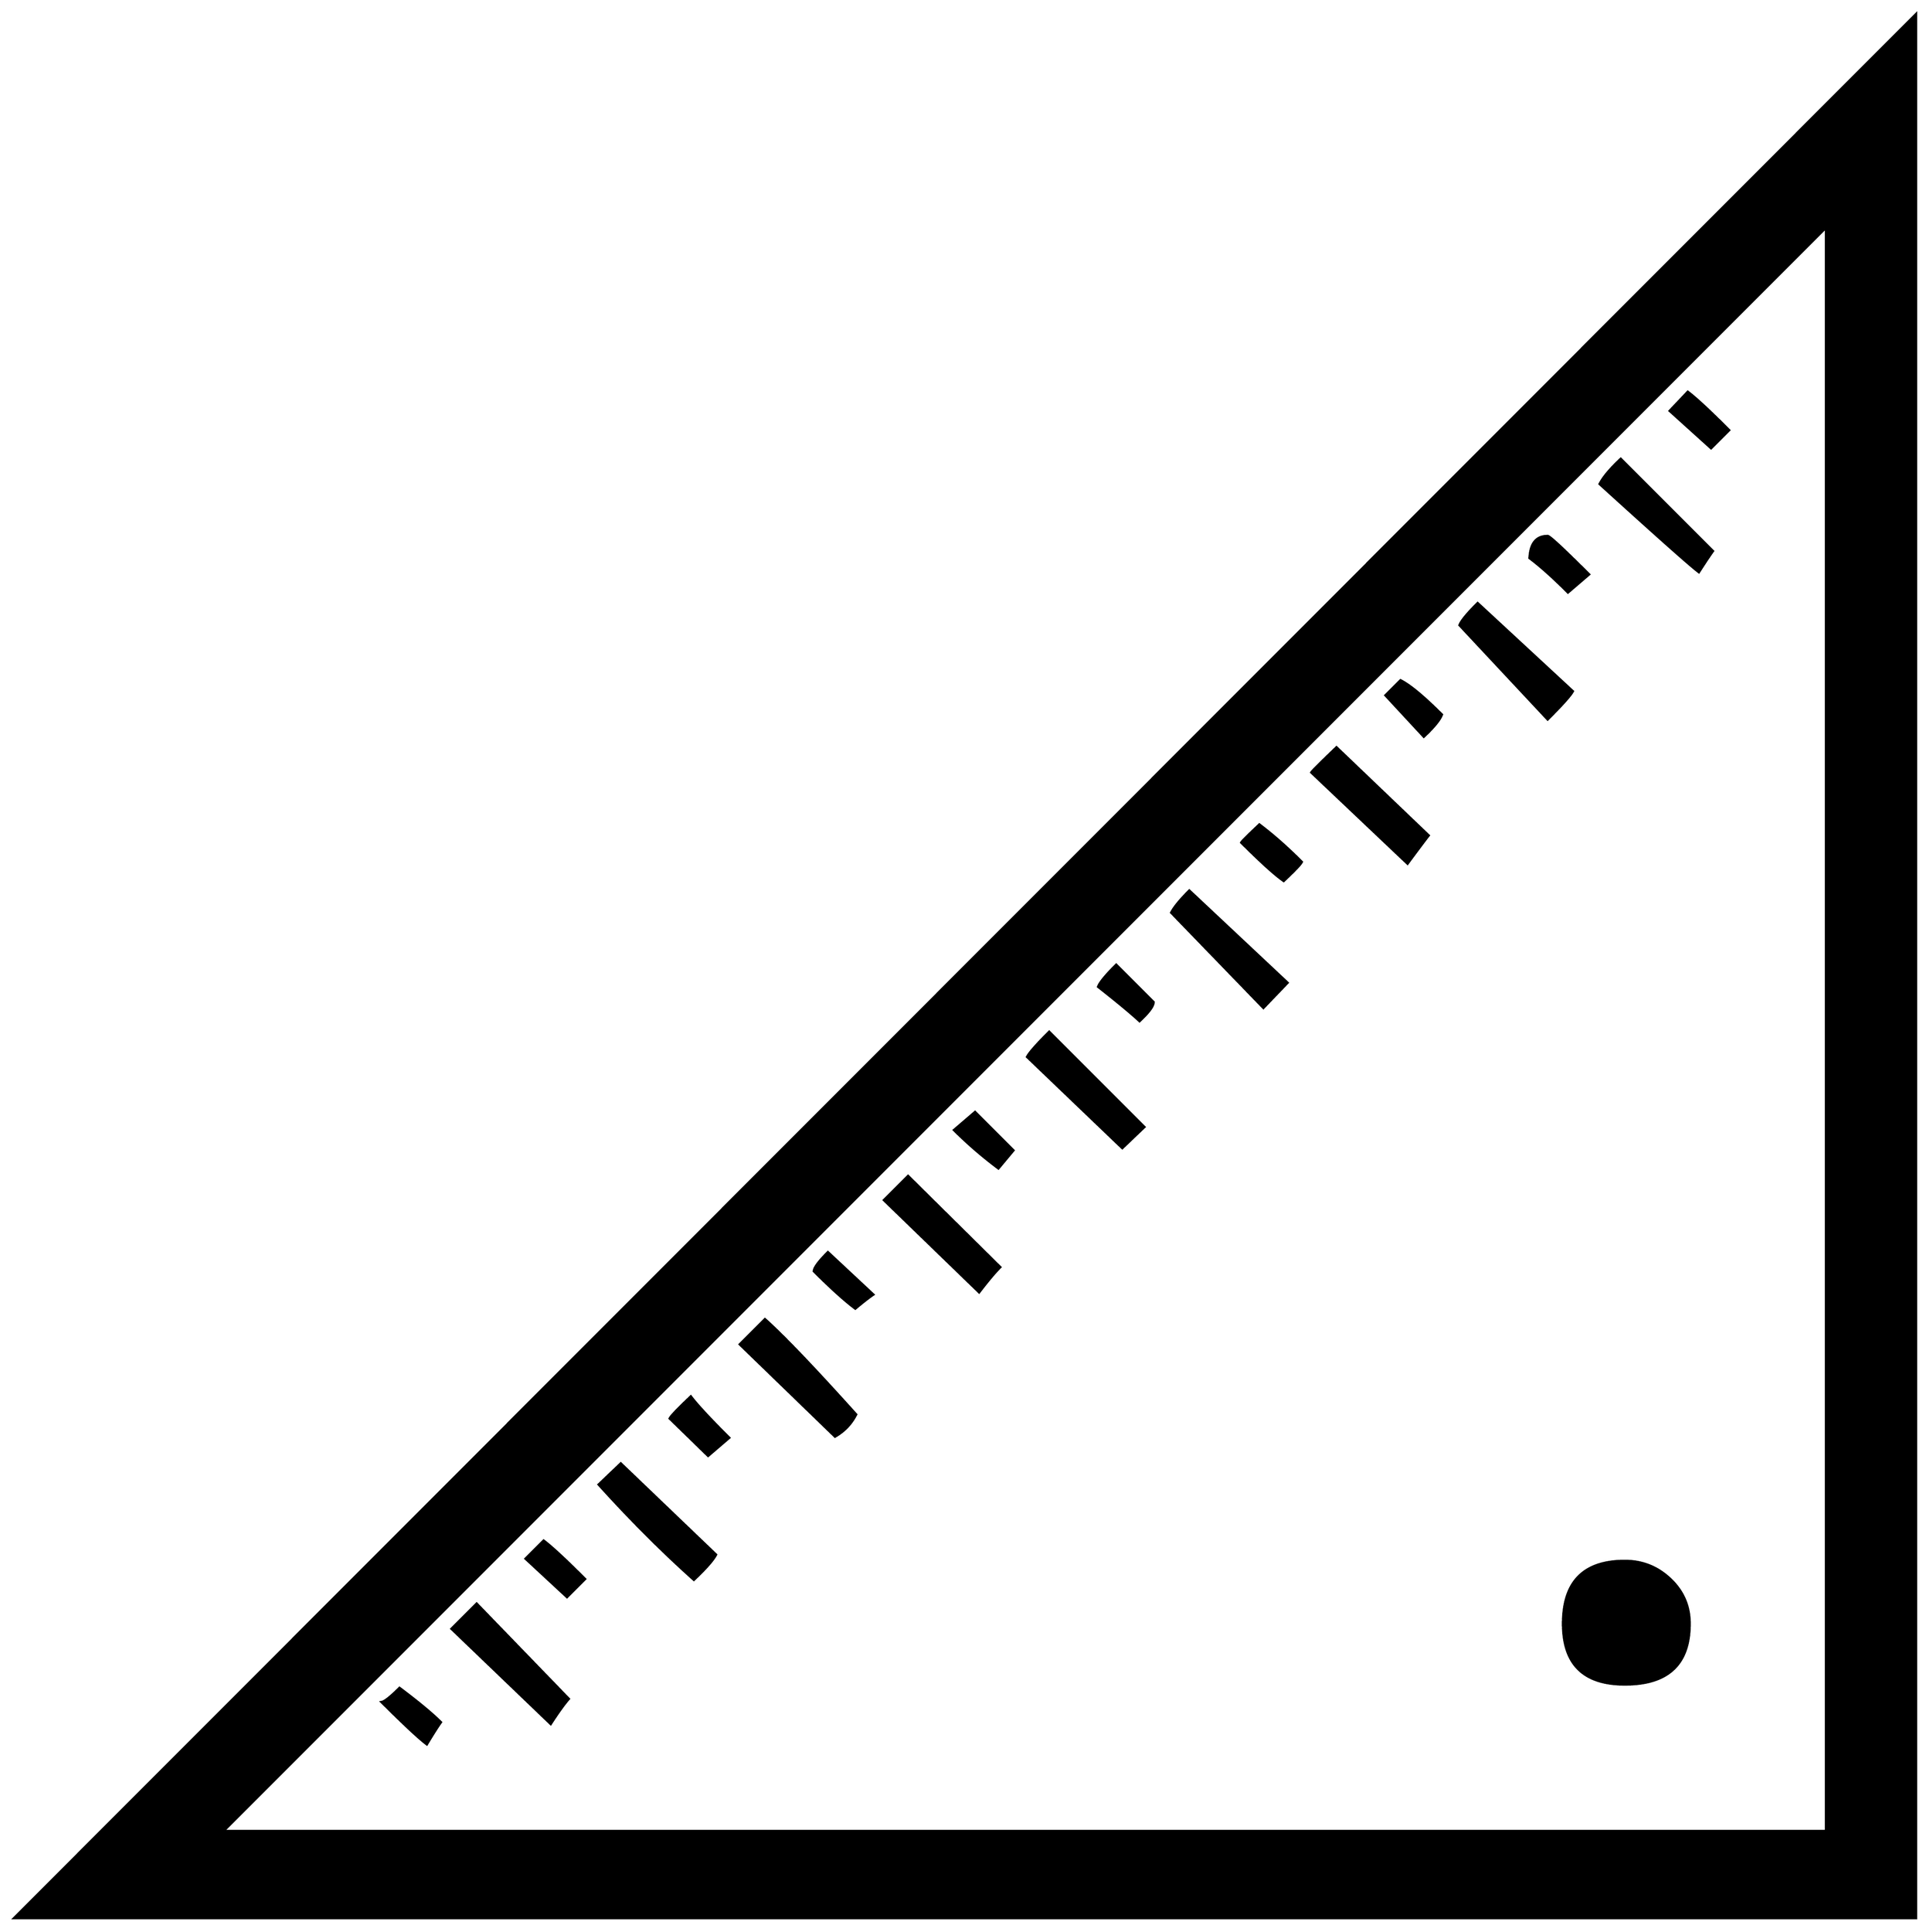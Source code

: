 


\begin{tikzpicture}[y=0.80pt, x=0.80pt, yscale=-1.0, xscale=1.0, inner sep=0pt, outer sep=0pt]
\begin{scope}[shift={(100.0,1705.0)},nonzero rule]
  \path[draw=.,fill=.,line width=1.600pt] (1956.0,356.0) --
    (82.0,356.0) -- (1956.0,-1519.0) -- (1956.0,356.0) --
    cycle(1867.0,270.0) -- (1867.0,-1308.0) -- (289.0,270.0) --
    (1867.0,270.0) -- cycle(1772.0,-1109.0) -- (1754.0,-1091.0)
    -- (1713.0,-1128.0) -- (1731.0,-1147.0) .. controls
    (1739.0,-1141.0) and (1752.667,-1128.333) .. (1772.0,-1109.0) --
    cycle(1756.0,-990.0) .. controls (1752.667,-985.333) and
    (1748.0,-978.333) .. (1742.0,-969.0) .. controls
    (1734.667,-974.333) and (1702.0,-1003.333) .. (1644.0,-1056.0) ..
    controls (1647.333,-1062.667) and (1654.333,-1071.0) ..
    (1665.0,-1081.0) -- (1756.0,-990.0) -- cycle(1634.0,-967.0)
    .. controls (1629.333,-963.0) and (1622.333,-957.0) ..
    (1613.0,-949.0) .. controls (1598.333,-963.667) and
    (1585.667,-975.0) .. (1575.0,-983.0) .. controls
    (1575.667,-997.667) and (1581.667,-1005.0) .. (1593.0,-1005.0) ..
    controls (1595.0,-1005.0) and (1608.667,-992.333) ..
    (1634.0,-967.0) -- cycle(1618.0,-852.0) .. controls
    (1616.0,-848.0) and (1607.667,-838.667) .. (1593.0,-824.0) --
    (1506.0,-917.0) .. controls (1507.333,-921.0) and
    (1513.333,-928.333) .. (1524.0,-939.0) -- (1618.0,-852.0) --
    cycle(1489.0,-829.0) .. controls (1487.0,-823.667) and
    (1481.0,-816.333) .. (1471.0,-807.0) -- (1433.0,-848.0) --
    (1448.0,-863.0) .. controls (1457.333,-858.333) and
    (1471.0,-847.0) .. (1489.0,-829.0) -- cycle(1476.0,-710.0)
    .. controls (1471.333,-704.0) and (1464.333,-694.667) ..
    (1455.0,-682.0) -- (1360.0,-772.0) .. controls
    (1360.0,-772.667) and (1368.333,-781.0) .. (1385.0,-797.0) --
    (1476.0,-710.0) -- cycle(1351.0,-684.0) .. controls
    (1350.333,-682.0) and (1344.333,-675.667) .. (1333.0,-665.0) ..
    controls (1324.333,-671.0) and (1310.333,-683.667) ..
    (1291.0,-703.0) .. controls (1291.0,-703.667) and
    (1297.0,-709.667) .. (1309.0,-721.0) .. controls
    (1322.333,-711.0) and (1336.333,-698.667) .. (1351.0,-684.0) --
    cycle(1337.0,-565.0) -- (1313.0,-540.0) -- (1222.0,-634.0)
    .. controls (1224.667,-639.333) and (1230.667,-646.667) ..
    (1240.0,-656.0) -- (1337.0,-565.0) -- cycle(1205.0,-546.0)
    .. controls (1205.0,-542.0) and (1200.333,-535.667) ..
    (1191.0,-527.0) .. controls (1182.333,-535.0) and
    (1168.667,-546.333) .. (1150.0,-561.0) .. controls
    (1151.333,-565.0) and (1157.333,-572.333) .. (1168.0,-583.0) --
    (1205.0,-546.0) -- cycle(1733.0,66.0) .. controls
    (1733.0,106.0) and (1711.667,126.0) .. (1669.0,126.0) ..
    controls (1628.333,126.0) and (1608.0,106.0) .. (1608.0,66.0)
    .. controls (1608.0,24.667) and (1628.333,4.0) .. (1669.0,4.0)
    .. controls (1686.333,4.0) and (1701.333,10.0) .. (1714.0,22.0)
    .. controls (1726.667,34.0) and (1733.0,48.667) .. (1733.0,66.0)
    -- cycle(1196.0,-423.0) -- (1174.0,-402.0) --
    (1080.0,-492.0) .. controls (1082.0,-496.0) and
    (1089.333,-504.333) .. (1102.0,-517.0) -- (1196.0,-423.0) --
    cycle(1067.0,-400.0) .. controls (1063.667,-396.0) and
    (1058.667,-390.0) .. (1052.0,-382.0) .. controls
    (1036.0,-394.0) and (1021.333,-406.667) .. (1008.0,-420.0) ..
    controls (1012.667,-424.0) and (1019.667,-430.0) ..
    (1029.0,-438.0) -- (1067.0,-400.0) -- cycle(1054.0,-285.0)
    .. controls (1048.667,-279.667) and (1041.667,-271.333) ..
    (1033.0,-260.0) -- (939.0,-351.0) -- (963.0,-375.0) --
    (1054.0,-285.0) -- cycle(929.0,-258.0) .. controls
    (925.0,-255.333) and (919.0,-250.667) .. (911.0,-244.0) ..
    controls (900.333,-252.0) and (886.667,-264.333) .. (870.0,-281.0)
    .. controls (870.0,-284.333) and (874.667,-290.667) ..
    (884.0,-300.0) .. controls (894.0,-290.667) and (909.0,-276.667)
    .. (929.0,-258.0) -- cycle(912.0,-140.0) .. controls
    (907.333,-130.667) and (900.333,-123.333) .. (891.0,-118.0) --
    (797.0,-209.0) -- (822.0,-234.0) .. controls (840.0,-218.0)
    and (870.0,-186.667) .. (912.0,-140.0) -- cycle(787.0,-117.0)
    .. controls (782.333,-113.0) and (775.333,-107.0) ..
    (766.0,-99.0) -- (728.0,-136.0) .. controls (728.667,-138.0)
    and (735.667,-145.333) .. (749.0,-158.0) .. controls
    (755.0,-150.0) and (767.667,-136.333) .. (787.0,-117.0) --
    cycle(774.0,-2.0) .. controls (771.333,3.333) and (764.0,11.667)
    .. (752.0,23.0) .. controls (720.667,-5.0) and (689.333,-36.333)
    .. (658.0,-71.0) -- (680.0,-92.0) -- (774.0,-2.0) --
    cycle(645.0,22.0) -- (627.0,40.0) -- (586.0,2.0) --
    (604.0,-16.0) .. controls (612.0,-10.0) and (625.667,2.667) ..
    (645.0,22.0) -- cycle(629.0,140.0) .. controls (624.333,145.333)
    and (618.333,153.667) .. (611.0,165.0) -- (513.0,71.0) --
    (538.0,46.0) -- (629.0,140.0) -- cycle(503.0,163.0) ..
    controls (499.667,167.667) and (495.0,175.0) .. (489.0,185.0) ..
    controls (481.0,179.0) and (466.0,165.0) .. (444.0,143.0) ..
    controls (446.667,143.0) and (452.667,138.333) .. (462.0,129.0) ..
    controls (480.667,143.0) and (494.333,154.333) .. (503.0,163.0) --
    cycle;
\end{scope}

\end{tikzpicture}

